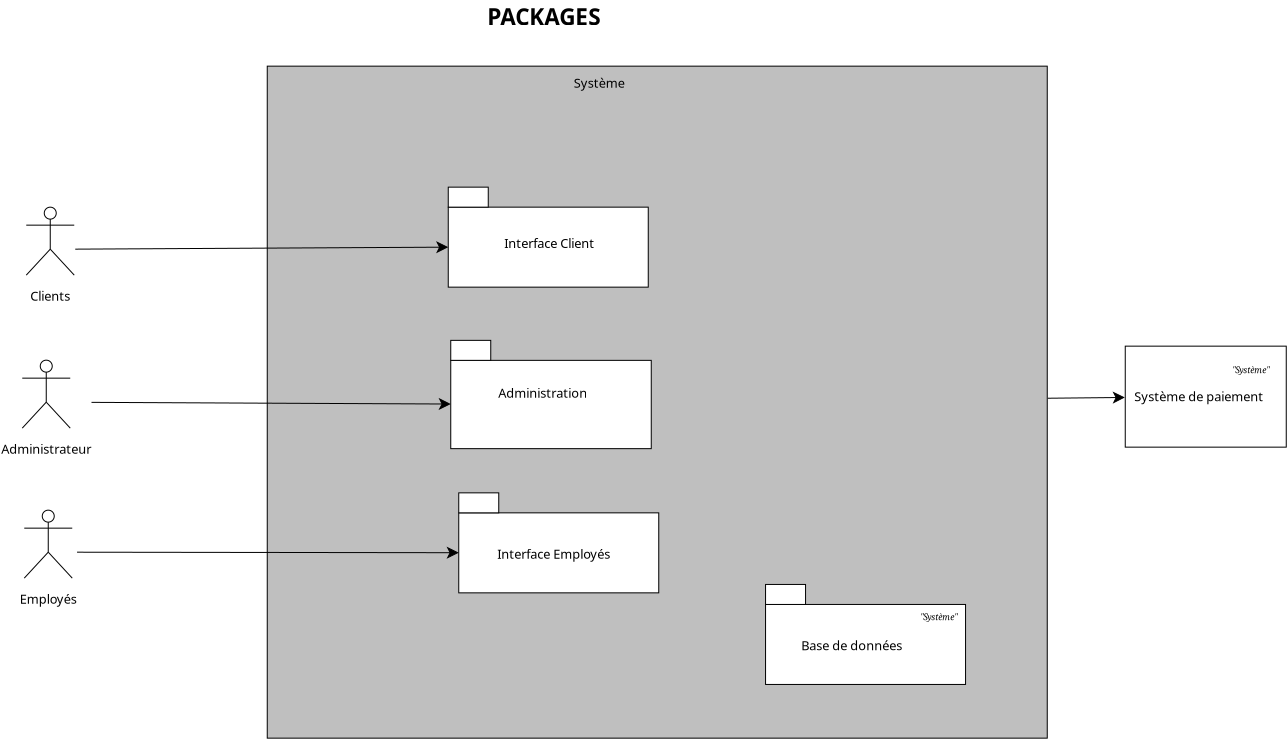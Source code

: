 <?xml version="1.0" encoding="UTF-8"?>
<dia:diagram xmlns:dia="http://www.lysator.liu.se/~alla/dia/">
  <dia:layer name="Arrière-plan" visible="true" active="true">
    <dia:object type="Standard - Box" version="0" id="O0">
      <dia:attribute name="obj_pos">
        <dia:point val="27.85,7.95"/>
      </dia:attribute>
      <dia:attribute name="obj_bb">
        <dia:rectangle val="27.825,7.925;66.875,41.575"/>
      </dia:attribute>
      <dia:attribute name="elem_corner">
        <dia:point val="27.85,7.95"/>
      </dia:attribute>
      <dia:attribute name="elem_width">
        <dia:real val="39.0"/>
      </dia:attribute>
      <dia:attribute name="elem_height">
        <dia:real val="33.6"/>
      </dia:attribute>
      <dia:attribute name="border_width">
        <dia:real val="0.05"/>
      </dia:attribute>
      <dia:attribute name="inner_color">
        <dia:color val="#bfbfbf"/>
      </dia:attribute>
      <dia:attribute name="show_background">
        <dia:boolean val="true"/>
      </dia:attribute>
    </dia:object>
    <dia:object type="Standard - Text" version="1" id="O1">
      <dia:attribute name="obj_pos">
        <dia:point val="43.175,9.025"/>
      </dia:attribute>
      <dia:attribute name="obj_bb">
        <dia:rectangle val="43.175,8.43;45.958,9.175"/>
      </dia:attribute>
      <dia:attribute name="text">
        <dia:composite type="text">
          <dia:attribute name="string">
            <dia:string>#Système#</dia:string>
          </dia:attribute>
          <dia:attribute name="font">
            <dia:font family="sans" style="0" name="Helvetica"/>
          </dia:attribute>
          <dia:attribute name="height">
            <dia:real val="0.8"/>
          </dia:attribute>
          <dia:attribute name="pos">
            <dia:point val="43.175,9.025"/>
          </dia:attribute>
          <dia:attribute name="color">
            <dia:color val="#000000"/>
          </dia:attribute>
          <dia:attribute name="alignment">
            <dia:enum val="0"/>
          </dia:attribute>
        </dia:composite>
      </dia:attribute>
      <dia:attribute name="valign">
        <dia:enum val="3"/>
      </dia:attribute>
    </dia:object>
    <dia:object type="UML - Actor" version="0" id="O2">
      <dia:attribute name="obj_pos">
        <dia:point val="17,17.1"/>
      </dia:attribute>
      <dia:attribute name="obj_bb">
        <dia:rectangle val="15.725,14.375;18.275,19.825"/>
      </dia:attribute>
      <dia:attribute name="meta">
        <dia:composite type="dict"/>
      </dia:attribute>
      <dia:attribute name="elem_corner">
        <dia:point val="15.75,14.4"/>
      </dia:attribute>
      <dia:attribute name="elem_width">
        <dia:real val="2.5"/>
      </dia:attribute>
      <dia:attribute name="elem_height">
        <dia:real val="5.4"/>
      </dia:attribute>
      <dia:attribute name="line_width">
        <dia:real val="0.05"/>
      </dia:attribute>
      <dia:attribute name="line_colour">
        <dia:color val="#000000"/>
      </dia:attribute>
      <dia:attribute name="fill_colour">
        <dia:color val="#ffffff"/>
      </dia:attribute>
      <dia:attribute name="text">
        <dia:composite type="text">
          <dia:attribute name="string">
            <dia:string>#Clients#</dia:string>
          </dia:attribute>
          <dia:attribute name="font">
            <dia:font family="sans" style="0" name="Helvetica"/>
          </dia:attribute>
          <dia:attribute name="height">
            <dia:real val="0.8"/>
          </dia:attribute>
          <dia:attribute name="pos">
            <dia:point val="17,19.595"/>
          </dia:attribute>
          <dia:attribute name="color">
            <dia:color val="#000000"/>
          </dia:attribute>
          <dia:attribute name="alignment">
            <dia:enum val="1"/>
          </dia:attribute>
        </dia:composite>
      </dia:attribute>
    </dia:object>
    <dia:object type="UML - Actor" version="0" id="O3">
      <dia:attribute name="obj_pos">
        <dia:point val="16.8,24.75"/>
      </dia:attribute>
      <dia:attribute name="obj_bb">
        <dia:rectangle val="14.416,22.025;19.184,27.475"/>
      </dia:attribute>
      <dia:attribute name="meta">
        <dia:composite type="dict"/>
      </dia:attribute>
      <dia:attribute name="elem_corner">
        <dia:point val="15.55,22.05"/>
      </dia:attribute>
      <dia:attribute name="elem_width">
        <dia:real val="2.5"/>
      </dia:attribute>
      <dia:attribute name="elem_height">
        <dia:real val="5.4"/>
      </dia:attribute>
      <dia:attribute name="line_width">
        <dia:real val="0.05"/>
      </dia:attribute>
      <dia:attribute name="line_colour">
        <dia:color val="#000000"/>
      </dia:attribute>
      <dia:attribute name="fill_colour">
        <dia:color val="#ffffff"/>
      </dia:attribute>
      <dia:attribute name="text">
        <dia:composite type="text">
          <dia:attribute name="string">
            <dia:string>#Administrateur#</dia:string>
          </dia:attribute>
          <dia:attribute name="font">
            <dia:font family="sans" style="0" name="Helvetica"/>
          </dia:attribute>
          <dia:attribute name="height">
            <dia:real val="0.8"/>
          </dia:attribute>
          <dia:attribute name="pos">
            <dia:point val="16.8,27.245"/>
          </dia:attribute>
          <dia:attribute name="color">
            <dia:color val="#000000"/>
          </dia:attribute>
          <dia:attribute name="alignment">
            <dia:enum val="1"/>
          </dia:attribute>
        </dia:composite>
      </dia:attribute>
    </dia:object>
    <dia:object type="Standard - Box" version="0" id="O4">
      <dia:attribute name="obj_pos">
        <dia:point val="70.75,21.95"/>
      </dia:attribute>
      <dia:attribute name="obj_bb">
        <dia:rectangle val="70.725,21.925;78.825,27.025"/>
      </dia:attribute>
      <dia:attribute name="elem_corner">
        <dia:point val="70.75,21.95"/>
      </dia:attribute>
      <dia:attribute name="elem_width">
        <dia:real val="8.05"/>
      </dia:attribute>
      <dia:attribute name="elem_height">
        <dia:real val="5.05"/>
      </dia:attribute>
      <dia:attribute name="border_width">
        <dia:real val="0.05"/>
      </dia:attribute>
      <dia:attribute name="show_background">
        <dia:boolean val="true"/>
      </dia:attribute>
    </dia:object>
    <dia:object type="Standard - Text" version="1" id="O5">
      <dia:attribute name="obj_pos">
        <dia:point val="71.2,24.7"/>
      </dia:attribute>
      <dia:attribute name="obj_bb">
        <dia:rectangle val="71.2,24.105;78.235,24.85"/>
      </dia:attribute>
      <dia:attribute name="text">
        <dia:composite type="text">
          <dia:attribute name="string">
            <dia:string>#Système de paiement#</dia:string>
          </dia:attribute>
          <dia:attribute name="font">
            <dia:font family="sans" style="0" name="Helvetica"/>
          </dia:attribute>
          <dia:attribute name="height">
            <dia:real val="0.8"/>
          </dia:attribute>
          <dia:attribute name="pos">
            <dia:point val="71.2,24.7"/>
          </dia:attribute>
          <dia:attribute name="color">
            <dia:color val="#000000"/>
          </dia:attribute>
          <dia:attribute name="alignment">
            <dia:enum val="0"/>
          </dia:attribute>
        </dia:composite>
      </dia:attribute>
      <dia:attribute name="valign">
        <dia:enum val="3"/>
      </dia:attribute>
      <dia:attribute name="fill_color">
        <dia:color val="#ffffff"/>
      </dia:attribute>
      <dia:attribute name="show_background">
        <dia:boolean val="true"/>
      </dia:attribute>
    </dia:object>
    <dia:object type="UML - Actor" version="0" id="O6">
      <dia:attribute name="obj_pos">
        <dia:point val="16.9,32.25"/>
      </dia:attribute>
      <dia:attribute name="obj_bb">
        <dia:rectangle val="15.344,29.525;18.456,34.975"/>
      </dia:attribute>
      <dia:attribute name="meta">
        <dia:composite type="dict"/>
      </dia:attribute>
      <dia:attribute name="elem_corner">
        <dia:point val="15.65,29.55"/>
      </dia:attribute>
      <dia:attribute name="elem_width">
        <dia:real val="2.5"/>
      </dia:attribute>
      <dia:attribute name="elem_height">
        <dia:real val="5.4"/>
      </dia:attribute>
      <dia:attribute name="line_width">
        <dia:real val="0.05"/>
      </dia:attribute>
      <dia:attribute name="line_colour">
        <dia:color val="#000000"/>
      </dia:attribute>
      <dia:attribute name="fill_colour">
        <dia:color val="#ffffff"/>
      </dia:attribute>
      <dia:attribute name="text">
        <dia:composite type="text">
          <dia:attribute name="string">
            <dia:string>#Employés#</dia:string>
          </dia:attribute>
          <dia:attribute name="font">
            <dia:font family="sans" style="0" name="Helvetica"/>
          </dia:attribute>
          <dia:attribute name="height">
            <dia:real val="0.8"/>
          </dia:attribute>
          <dia:attribute name="pos">
            <dia:point val="16.9,34.745"/>
          </dia:attribute>
          <dia:attribute name="color">
            <dia:color val="#000000"/>
          </dia:attribute>
          <dia:attribute name="alignment">
            <dia:enum val="1"/>
          </dia:attribute>
        </dia:composite>
      </dia:attribute>
    </dia:object>
    <dia:object type="Standard - Line" version="0" id="O7">
      <dia:attribute name="obj_pos">
        <dia:point val="18.25,17.1"/>
      </dia:attribute>
      <dia:attribute name="obj_bb">
        <dia:rectangle val="18.225,16.697;36.956,17.309"/>
      </dia:attribute>
      <dia:attribute name="conn_endpoints">
        <dia:point val="18.25,17.1"/>
        <dia:point val="36.9,17"/>
      </dia:attribute>
      <dia:attribute name="numcp">
        <dia:int val="1"/>
      </dia:attribute>
      <dia:attribute name="line_width">
        <dia:real val="0.05"/>
      </dia:attribute>
      <dia:attribute name="end_arrow">
        <dia:enum val="22"/>
      </dia:attribute>
      <dia:attribute name="end_arrow_length">
        <dia:real val="0.5"/>
      </dia:attribute>
      <dia:attribute name="end_arrow_width">
        <dia:real val="0.5"/>
      </dia:attribute>
      <dia:connections>
        <dia:connection handle="0" to="O2" connection="4"/>
        <dia:connection handle="1" to="O11" connection="3"/>
      </dia:connections>
    </dia:object>
    <dia:object type="Standard - Text" version="1" id="O8">
      <dia:attribute name="obj_pos">
        <dia:point val="12.3,29.4"/>
      </dia:attribute>
      <dia:attribute name="obj_bb">
        <dia:rectangle val="12.3,28.805;12.3,29.55"/>
      </dia:attribute>
      <dia:attribute name="text">
        <dia:composite type="text">
          <dia:attribute name="string">
            <dia:string>##</dia:string>
          </dia:attribute>
          <dia:attribute name="font">
            <dia:font family="sans" style="0" name="Helvetica"/>
          </dia:attribute>
          <dia:attribute name="height">
            <dia:real val="0.8"/>
          </dia:attribute>
          <dia:attribute name="pos">
            <dia:point val="12.3,29.4"/>
          </dia:attribute>
          <dia:attribute name="color">
            <dia:color val="#000000"/>
          </dia:attribute>
          <dia:attribute name="alignment">
            <dia:enum val="0"/>
          </dia:attribute>
        </dia:composite>
      </dia:attribute>
      <dia:attribute name="valign">
        <dia:enum val="3"/>
      </dia:attribute>
    </dia:object>
    <dia:object type="Standard - Text" version="1" id="O9">
      <dia:attribute name="obj_pos">
        <dia:point val="38.85,5.9"/>
      </dia:attribute>
      <dia:attribute name="obj_bb">
        <dia:rectangle val="38.85,4.85;45.545,6.168"/>
      </dia:attribute>
      <dia:attribute name="text">
        <dia:composite type="text">
          <dia:attribute name="string">
            <dia:string>#PACKAGES#</dia:string>
          </dia:attribute>
          <dia:attribute name="font">
            <dia:font family="sans" style="80" name="Helvetica-Bold"/>
          </dia:attribute>
          <dia:attribute name="height">
            <dia:real val="1.411"/>
          </dia:attribute>
          <dia:attribute name="pos">
            <dia:point val="38.85,5.9"/>
          </dia:attribute>
          <dia:attribute name="color">
            <dia:color val="#000000"/>
          </dia:attribute>
          <dia:attribute name="alignment">
            <dia:enum val="0"/>
          </dia:attribute>
        </dia:composite>
      </dia:attribute>
      <dia:attribute name="valign">
        <dia:enum val="3"/>
      </dia:attribute>
    </dia:object>
    <dia:object type="Standard - Text" version="1" id="O10">
      <dia:attribute name="obj_pos">
        <dia:point val="76.1,23.3"/>
      </dia:attribute>
      <dia:attribute name="obj_bb">
        <dia:rectangle val="76.1,22.907;78.305,23.4"/>
      </dia:attribute>
      <dia:attribute name="text">
        <dia:composite type="text">
          <dia:attribute name="string">
            <dia:string>#"Système"#</dia:string>
          </dia:attribute>
          <dia:attribute name="font">
            <dia:font family="serif" style="8" name="Times-Italic"/>
          </dia:attribute>
          <dia:attribute name="height">
            <dia:real val="0.529"/>
          </dia:attribute>
          <dia:attribute name="pos">
            <dia:point val="76.1,23.3"/>
          </dia:attribute>
          <dia:attribute name="color">
            <dia:color val="#000000"/>
          </dia:attribute>
          <dia:attribute name="alignment">
            <dia:enum val="0"/>
          </dia:attribute>
        </dia:composite>
      </dia:attribute>
      <dia:attribute name="valign">
        <dia:enum val="3"/>
      </dia:attribute>
    </dia:object>
    <dia:object type="UML - LargePackage" version="0" id="O11">
      <dia:attribute name="obj_pos">
        <dia:point val="36.9,15"/>
      </dia:attribute>
      <dia:attribute name="obj_bb">
        <dia:rectangle val="36.875,13.975;46.925,19.025"/>
      </dia:attribute>
      <dia:attribute name="meta">
        <dia:composite type="dict"/>
      </dia:attribute>
      <dia:attribute name="elem_corner">
        <dia:point val="36.9,15"/>
      </dia:attribute>
      <dia:attribute name="elem_width">
        <dia:real val="10"/>
      </dia:attribute>
      <dia:attribute name="elem_height">
        <dia:real val="4"/>
      </dia:attribute>
      <dia:attribute name="line_width">
        <dia:real val="0.05"/>
      </dia:attribute>
      <dia:attribute name="line_colour">
        <dia:color val="#000000"/>
      </dia:attribute>
      <dia:attribute name="fill_colour">
        <dia:color val="#ffffff"/>
      </dia:attribute>
      <dia:attribute name="text_colour">
        <dia:color val="#000000"/>
      </dia:attribute>
      <dia:attribute name="stereotype">
        <dia:string>##</dia:string>
      </dia:attribute>
      <dia:attribute name="name">
        <dia:string>##</dia:string>
      </dia:attribute>
    </dia:object>
    <dia:object type="Standard - Text" version="1" id="O12">
      <dia:attribute name="obj_pos">
        <dia:point val="39.7,17.045"/>
      </dia:attribute>
      <dia:attribute name="obj_bb">
        <dia:rectangle val="39.7,16.45;44.623,17.195"/>
      </dia:attribute>
      <dia:attribute name="text">
        <dia:composite type="text">
          <dia:attribute name="string">
            <dia:string>#Interface Client#</dia:string>
          </dia:attribute>
          <dia:attribute name="font">
            <dia:font family="sans" style="0" name="Helvetica"/>
          </dia:attribute>
          <dia:attribute name="height">
            <dia:real val="0.8"/>
          </dia:attribute>
          <dia:attribute name="pos">
            <dia:point val="39.7,17.045"/>
          </dia:attribute>
          <dia:attribute name="color">
            <dia:color val="#000000"/>
          </dia:attribute>
          <dia:attribute name="alignment">
            <dia:enum val="0"/>
          </dia:attribute>
        </dia:composite>
      </dia:attribute>
      <dia:attribute name="valign">
        <dia:enum val="3"/>
      </dia:attribute>
    </dia:object>
    <dia:object type="UML - LargePackage" version="0" id="O13">
      <dia:attribute name="obj_pos">
        <dia:point val="37.425,30.285"/>
      </dia:attribute>
      <dia:attribute name="obj_bb">
        <dia:rectangle val="37.4,29.26;47.45,34.31"/>
      </dia:attribute>
      <dia:attribute name="meta">
        <dia:composite type="dict"/>
      </dia:attribute>
      <dia:attribute name="elem_corner">
        <dia:point val="37.425,30.285"/>
      </dia:attribute>
      <dia:attribute name="elem_width">
        <dia:real val="10"/>
      </dia:attribute>
      <dia:attribute name="elem_height">
        <dia:real val="4"/>
      </dia:attribute>
      <dia:attribute name="line_width">
        <dia:real val="0.05"/>
      </dia:attribute>
      <dia:attribute name="line_colour">
        <dia:color val="#000000"/>
      </dia:attribute>
      <dia:attribute name="fill_colour">
        <dia:color val="#ffffff"/>
      </dia:attribute>
      <dia:attribute name="text_colour">
        <dia:color val="#000000"/>
      </dia:attribute>
      <dia:attribute name="stereotype">
        <dia:string>##</dia:string>
      </dia:attribute>
      <dia:attribute name="name">
        <dia:string>##</dia:string>
      </dia:attribute>
    </dia:object>
    <dia:object type="Standard - Text" version="1" id="O14">
      <dia:attribute name="obj_pos">
        <dia:point val="39.35,32.585"/>
      </dia:attribute>
      <dia:attribute name="obj_bb">
        <dia:rectangle val="39.35,31.99;45.532,32.735"/>
      </dia:attribute>
      <dia:attribute name="text">
        <dia:composite type="text">
          <dia:attribute name="string">
            <dia:string>#Interface Employés#</dia:string>
          </dia:attribute>
          <dia:attribute name="font">
            <dia:font family="sans" style="0" name="Helvetica"/>
          </dia:attribute>
          <dia:attribute name="height">
            <dia:real val="0.8"/>
          </dia:attribute>
          <dia:attribute name="pos">
            <dia:point val="39.35,32.585"/>
          </dia:attribute>
          <dia:attribute name="color">
            <dia:color val="#000000"/>
          </dia:attribute>
          <dia:attribute name="alignment">
            <dia:enum val="0"/>
          </dia:attribute>
        </dia:composite>
      </dia:attribute>
      <dia:attribute name="valign">
        <dia:enum val="3"/>
      </dia:attribute>
    </dia:object>
    <dia:object type="Standard - Line" version="0" id="O15">
      <dia:attribute name="obj_pos">
        <dia:point val="18.456,32.252"/>
      </dia:attribute>
      <dia:attribute name="obj_bb">
        <dia:rectangle val="18.431,31.971;37.457,32.583"/>
      </dia:attribute>
      <dia:attribute name="conn_endpoints">
        <dia:point val="18.456,32.252"/>
        <dia:point val="37.401,32.278"/>
      </dia:attribute>
      <dia:attribute name="numcp">
        <dia:int val="1"/>
      </dia:attribute>
      <dia:attribute name="line_width">
        <dia:real val="0.05"/>
      </dia:attribute>
      <dia:attribute name="end_arrow">
        <dia:enum val="22"/>
      </dia:attribute>
      <dia:attribute name="end_arrow_length">
        <dia:real val="0.5"/>
      </dia:attribute>
      <dia:attribute name="end_arrow_width">
        <dia:real val="0.5"/>
      </dia:attribute>
      <dia:connections>
        <dia:connection handle="0" to="O6" connection="8"/>
        <dia:connection handle="1" to="O13" connection="8"/>
      </dia:connections>
    </dia:object>
    <dia:object type="UML - LargePackage" version="0" id="O16">
      <dia:attribute name="obj_pos">
        <dia:point val="37.025,22.66"/>
      </dia:attribute>
      <dia:attribute name="obj_bb">
        <dia:rectangle val="37,21.635;47.075,27.1"/>
      </dia:attribute>
      <dia:attribute name="meta">
        <dia:composite type="dict"/>
      </dia:attribute>
      <dia:attribute name="elem_corner">
        <dia:point val="37.025,22.66"/>
      </dia:attribute>
      <dia:attribute name="elem_width">
        <dia:real val="10.025"/>
      </dia:attribute>
      <dia:attribute name="elem_height">
        <dia:real val="4.415"/>
      </dia:attribute>
      <dia:attribute name="line_width">
        <dia:real val="0.05"/>
      </dia:attribute>
      <dia:attribute name="line_colour">
        <dia:color val="#000000"/>
      </dia:attribute>
      <dia:attribute name="fill_colour">
        <dia:color val="#ffffff"/>
      </dia:attribute>
      <dia:attribute name="text_colour">
        <dia:color val="#000000"/>
      </dia:attribute>
      <dia:attribute name="stereotype">
        <dia:string>##</dia:string>
      </dia:attribute>
      <dia:attribute name="name">
        <dia:string>##</dia:string>
      </dia:attribute>
    </dia:object>
    <dia:object type="Standard - Text" version="1" id="O17">
      <dia:attribute name="obj_pos">
        <dia:point val="39.4,24.53"/>
      </dia:attribute>
      <dia:attribute name="obj_bb">
        <dia:rectangle val="39.4,23.935;44.08,24.68"/>
      </dia:attribute>
      <dia:attribute name="text">
        <dia:composite type="text">
          <dia:attribute name="string">
            <dia:string>#Administration#</dia:string>
          </dia:attribute>
          <dia:attribute name="font">
            <dia:font family="sans" style="0" name="Helvetica"/>
          </dia:attribute>
          <dia:attribute name="height">
            <dia:real val="0.8"/>
          </dia:attribute>
          <dia:attribute name="pos">
            <dia:point val="39.4,24.53"/>
          </dia:attribute>
          <dia:attribute name="color">
            <dia:color val="#000000"/>
          </dia:attribute>
          <dia:attribute name="alignment">
            <dia:enum val="0"/>
          </dia:attribute>
        </dia:composite>
      </dia:attribute>
      <dia:attribute name="valign">
        <dia:enum val="3"/>
      </dia:attribute>
    </dia:object>
    <dia:object type="Standard - Line" version="0" id="O18">
      <dia:attribute name="obj_pos">
        <dia:point val="19.181,24.761"/>
      </dia:attribute>
      <dia:attribute name="obj_bb">
        <dia:rectangle val="19.156,24.536;37.056,25.147"/>
      </dia:attribute>
      <dia:attribute name="conn_endpoints">
        <dia:point val="19.181,24.761"/>
        <dia:point val="37.0,24.844"/>
      </dia:attribute>
      <dia:attribute name="numcp">
        <dia:int val="1"/>
      </dia:attribute>
      <dia:attribute name="line_width">
        <dia:real val="0.05"/>
      </dia:attribute>
      <dia:attribute name="end_arrow">
        <dia:enum val="22"/>
      </dia:attribute>
      <dia:attribute name="end_arrow_length">
        <dia:real val="0.5"/>
      </dia:attribute>
      <dia:attribute name="end_arrow_width">
        <dia:real val="0.5"/>
      </dia:attribute>
      <dia:connections>
        <dia:connection handle="0" to="O3" connection="8"/>
        <dia:connection handle="1" to="O16" connection="8"/>
      </dia:connections>
    </dia:object>
    <dia:object type="Standard - Line" version="0" id="O19">
      <dia:attribute name="obj_pos">
        <dia:point val="66.875,24.554"/>
      </dia:attribute>
      <dia:attribute name="obj_bb">
        <dia:rectangle val="66.85,24.215;70.783,24.827"/>
      </dia:attribute>
      <dia:attribute name="conn_endpoints">
        <dia:point val="66.875,24.554"/>
        <dia:point val="70.728,24.516"/>
      </dia:attribute>
      <dia:attribute name="numcp">
        <dia:int val="1"/>
      </dia:attribute>
      <dia:attribute name="line_width">
        <dia:real val="0.05"/>
      </dia:attribute>
      <dia:attribute name="end_arrow">
        <dia:enum val="22"/>
      </dia:attribute>
      <dia:attribute name="end_arrow_length">
        <dia:real val="0.5"/>
      </dia:attribute>
      <dia:attribute name="end_arrow_width">
        <dia:real val="0.5"/>
      </dia:attribute>
      <dia:connections>
        <dia:connection handle="0" to="O0" connection="8"/>
        <dia:connection handle="1" to="O4" connection="8"/>
      </dia:connections>
    </dia:object>
    <dia:object type="UML - LargePackage" version="0" id="O20">
      <dia:attribute name="obj_pos">
        <dia:point val="52.765,34.865"/>
      </dia:attribute>
      <dia:attribute name="obj_bb">
        <dia:rectangle val="52.74,33.84;62.79,38.89"/>
      </dia:attribute>
      <dia:attribute name="meta">
        <dia:composite type="dict"/>
      </dia:attribute>
      <dia:attribute name="elem_corner">
        <dia:point val="52.765,34.865"/>
      </dia:attribute>
      <dia:attribute name="elem_width">
        <dia:real val="10"/>
      </dia:attribute>
      <dia:attribute name="elem_height">
        <dia:real val="4"/>
      </dia:attribute>
      <dia:attribute name="line_width">
        <dia:real val="0.05"/>
      </dia:attribute>
      <dia:attribute name="line_colour">
        <dia:color val="#000000"/>
      </dia:attribute>
      <dia:attribute name="fill_colour">
        <dia:color val="#ffffff"/>
      </dia:attribute>
      <dia:attribute name="text_colour">
        <dia:color val="#000000"/>
      </dia:attribute>
      <dia:attribute name="stereotype">
        <dia:string>##</dia:string>
      </dia:attribute>
      <dia:attribute name="name">
        <dia:string>##</dia:string>
      </dia:attribute>
    </dia:object>
    <dia:object type="Standard - Text" version="1" id="O21">
      <dia:attribute name="obj_pos">
        <dia:point val="54.55,37.15"/>
      </dia:attribute>
      <dia:attribute name="obj_bb">
        <dia:rectangle val="54.55,36.555;60.05,37.3"/>
      </dia:attribute>
      <dia:attribute name="text">
        <dia:composite type="text">
          <dia:attribute name="string">
            <dia:string>#Base de données#</dia:string>
          </dia:attribute>
          <dia:attribute name="font">
            <dia:font family="sans" style="0" name="Helvetica"/>
          </dia:attribute>
          <dia:attribute name="height">
            <dia:real val="0.8"/>
          </dia:attribute>
          <dia:attribute name="pos">
            <dia:point val="54.55,37.15"/>
          </dia:attribute>
          <dia:attribute name="color">
            <dia:color val="#000000"/>
          </dia:attribute>
          <dia:attribute name="alignment">
            <dia:enum val="0"/>
          </dia:attribute>
        </dia:composite>
      </dia:attribute>
      <dia:attribute name="valign">
        <dia:enum val="3"/>
      </dia:attribute>
    </dia:object>
    <dia:object type="Standard - Text" version="1" id="O22">
      <dia:attribute name="obj_pos">
        <dia:point val="60.5,35.65"/>
      </dia:attribute>
      <dia:attribute name="obj_bb">
        <dia:rectangle val="60.5,35.258;62.705,35.75"/>
      </dia:attribute>
      <dia:attribute name="text">
        <dia:composite type="text">
          <dia:attribute name="string">
            <dia:string>#"Système"#</dia:string>
          </dia:attribute>
          <dia:attribute name="font">
            <dia:font family="serif" style="8" name="Times-Italic"/>
          </dia:attribute>
          <dia:attribute name="height">
            <dia:real val="0.529"/>
          </dia:attribute>
          <dia:attribute name="pos">
            <dia:point val="60.5,35.65"/>
          </dia:attribute>
          <dia:attribute name="color">
            <dia:color val="#000000"/>
          </dia:attribute>
          <dia:attribute name="alignment">
            <dia:enum val="0"/>
          </dia:attribute>
        </dia:composite>
      </dia:attribute>
      <dia:attribute name="valign">
        <dia:enum val="3"/>
      </dia:attribute>
    </dia:object>
  </dia:layer>
</dia:diagram>
